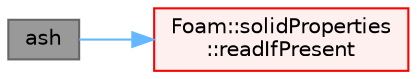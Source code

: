 digraph "ash"
{
 // LATEX_PDF_SIZE
  bgcolor="transparent";
  edge [fontname=Helvetica,fontsize=10,labelfontname=Helvetica,labelfontsize=10];
  node [fontname=Helvetica,fontsize=10,shape=box,height=0.2,width=0.4];
  rankdir="LR";
  Node1 [id="Node000001",label="ash",height=0.2,width=0.4,color="gray40", fillcolor="grey60", style="filled", fontcolor="black",tooltip=" "];
  Node1 -> Node2 [id="edge1_Node000001_Node000002",color="steelblue1",style="solid",tooltip=" "];
  Node2 [id="Node000002",label="Foam::solidProperties\l::readIfPresent",height=0.2,width=0.4,color="red", fillcolor="#FFF0F0", style="filled",URL="$classFoam_1_1solidProperties.html#af613e4c456d7da94fa469cd136ffe7f8",tooltip=" "];
}
